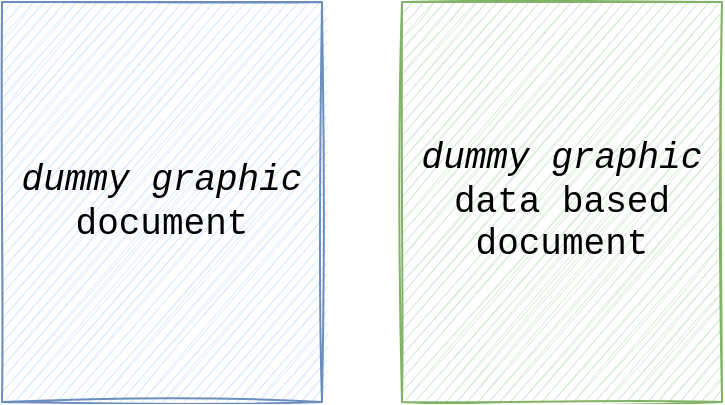 <mxfile version="20.3.0" type="device"><diagram id="LSs3Hd0-U-2AXBv03WZy" name="Seite-1"><mxGraphModel dx="759" dy="500" grid="1" gridSize="10" guides="1" tooltips="1" connect="1" arrows="1" fold="1" page="1" pageScale="1" pageWidth="1169" pageHeight="827" math="0" shadow="0"><root><mxCell id="0"/><mxCell id="1" parent="0"/><mxCell id="iCuZ8ql8tkicUlrHVSSy-1" value="&lt;font style=&quot;font-size: 18px;&quot; face=&quot;Courier New&quot;&gt;&lt;i&gt;dummy graphic&lt;/i&gt;&lt;br&gt;document&lt;/font&gt;" style="rounded=0;whiteSpace=wrap;html=1;sketch=1;fillColor=#dae8fc;strokeColor=#6c8ebf;" vertex="1" parent="1"><mxGeometry x="280" y="200" width="160" height="200" as="geometry"/></mxCell><mxCell id="iCuZ8ql8tkicUlrHVSSy-2" value="&lt;font style=&quot;font-size: 18px;&quot; face=&quot;Courier New&quot;&gt;&lt;i&gt;dummy graphic&lt;/i&gt;&lt;br&gt;data based document&lt;/font&gt;" style="rounded=0;whiteSpace=wrap;html=1;sketch=1;fillColor=#d5e8d4;strokeColor=#82b366;" vertex="1" parent="1"><mxGeometry x="480" y="200" width="160" height="200" as="geometry"/></mxCell></root></mxGraphModel></diagram></mxfile>